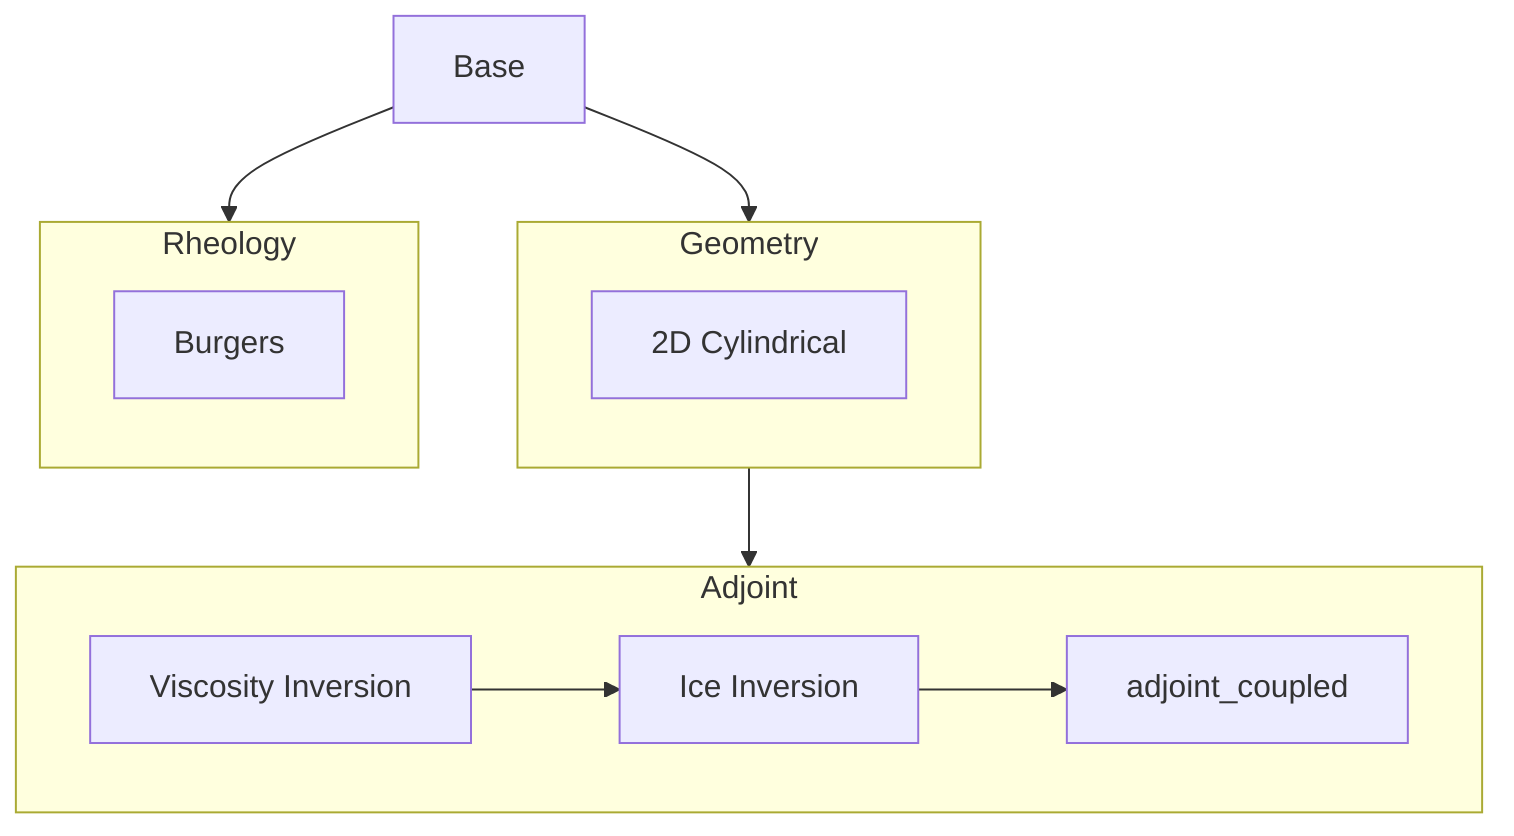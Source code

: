 graph TD
  base[Base]

  subgraph geometry[Geometry]
  cylindrical_2d[2D Cylindrical]
  end

  subgraph rheology[Rheology]
  burgers[Burgers]
  end

  subgraph adjoint[Adjoint]
  adjoint_viscosity[Viscosity Inversion] --> adjoint_ice[Ice Inversion] --> adjoint_coupled[adjoint_coupled]
  end

  base --> geometry
  base --> rheology
  geometry --> adjoint

  click base "glacial_isostatic_adjustment/base_case"
  click cylindrical_2d "glacial_isostatic_adjustment/2d_cylindrical"
